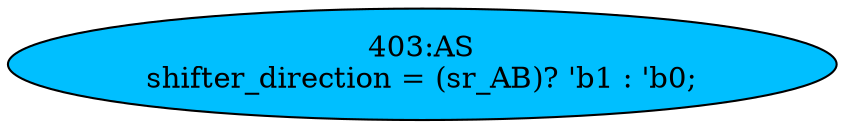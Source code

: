 strict digraph "" {
	node [label="\N"];
	"403:AS"	 [ast="<pyverilog.vparser.ast.Assign object at 0x7f030bf4c390>",
		def_var="['shifter_direction']",
		fillcolor=deepskyblue,
		label="403:AS
shifter_direction = (sr_AB)? 'b1 : 'b0;",
		statements="[]",
		style=filled,
		typ=Assign,
		use_var="['sr_AB']"];
}
